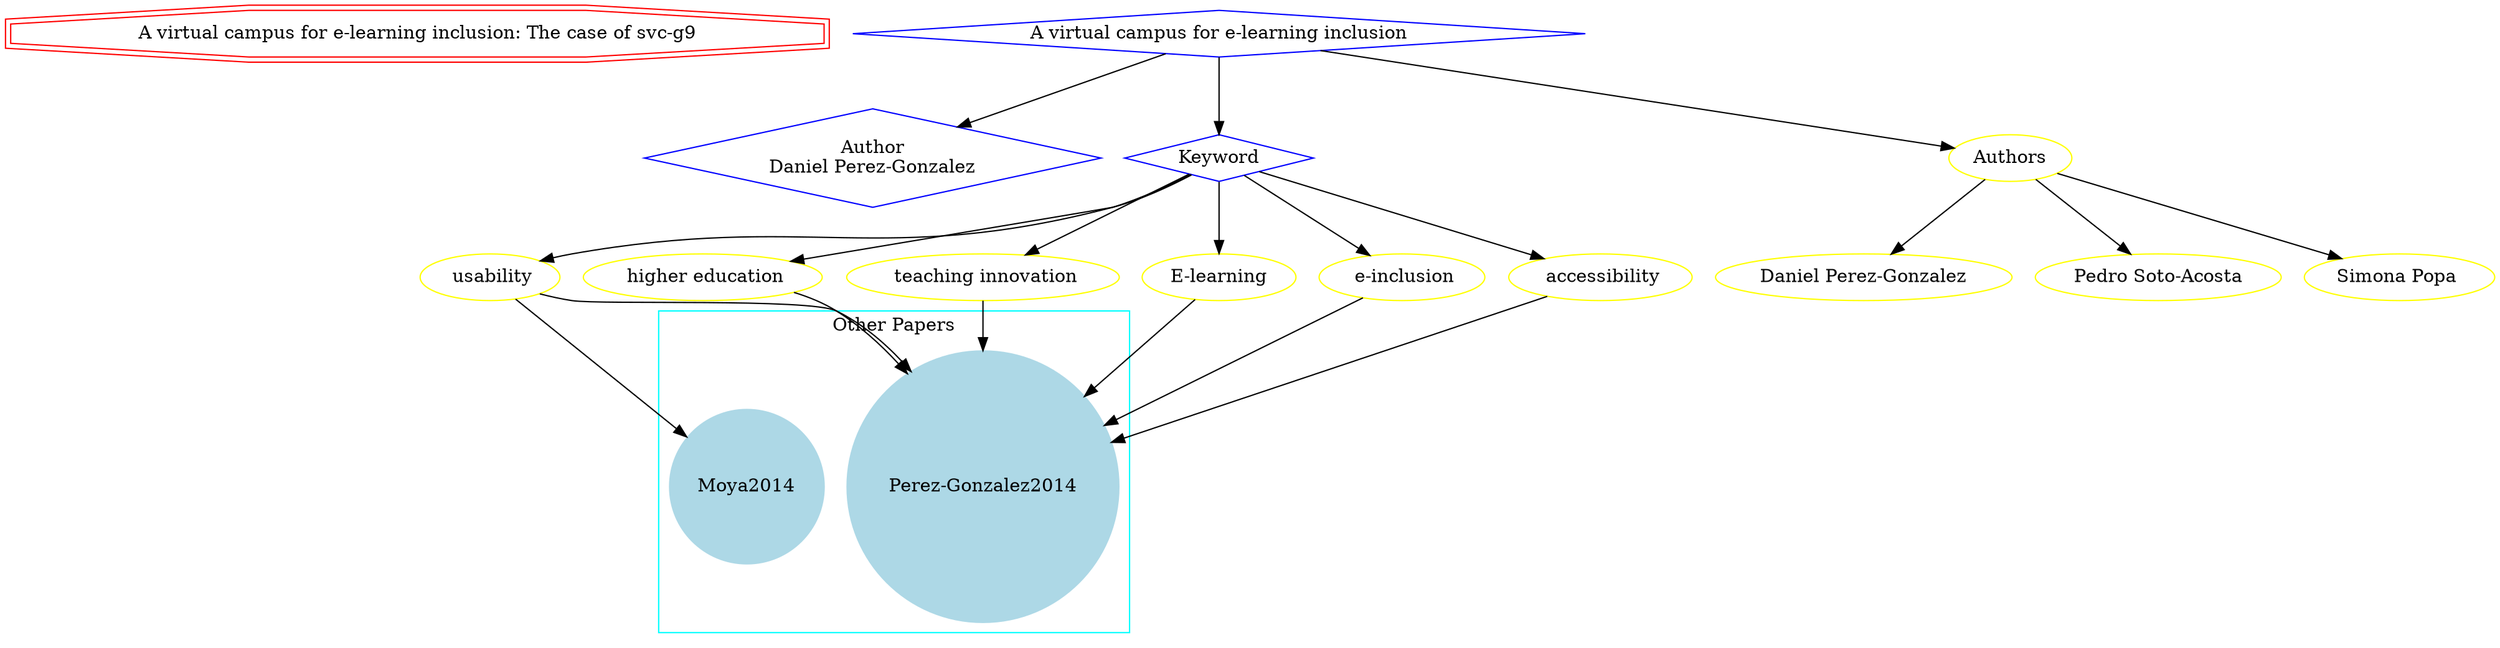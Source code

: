 strict digraph mind_map62 {
	node [color=red shape=doubleoctagon]
	"A virtual campus for e-learning inclusion: The case of svc-g9"
	node [color=blue shape=diamond]
	"Author
Daniel Perez-Gonzalez"
	Keyword
	"A virtual campus for e-learning inclusion":" The case of svc-g9" -> "Author
Daniel Perez-Gonzalez"
	"A virtual campus for e-learning inclusion":" The case of svc-g9" -> Keyword
	node [color=yellow shape=ellipse]
	"E-learning"
	Keyword -> "E-learning"
	" e-inclusion"
	Keyword -> " e-inclusion"
	" accessibility"
	Keyword -> " accessibility"
	" higher education"
	Keyword -> " higher education"
	" usability"
	Keyword -> " usability"
	" teaching innovation"
	Keyword -> " teaching innovation"
	subgraph cluster_0 {
		node [style=filled]
		node [color=lightblue shape=circle]
		label="Other Papers"
		color=cyan
		"Perez-Gonzalez2014"
		Moya2014
	}
	"E-learning" -> "Perez-Gonzalez2014"
	" e-inclusion" -> "Perez-Gonzalez2014"
	" accessibility" -> "Perez-Gonzalez2014"
	" higher education" -> "Perez-Gonzalez2014"
	" usability" -> "Perez-Gonzalez2014"
	" usability" -> Moya2014
	" teaching innovation" -> "Perez-Gonzalez2014"
	"A virtual campus for e-learning inclusion":" The case of svc-g9" -> Authors
	Authors -> "Daniel Perez-Gonzalez"
	Authors -> "Pedro Soto-Acosta"
	Authors -> "Simona Popa "
}
